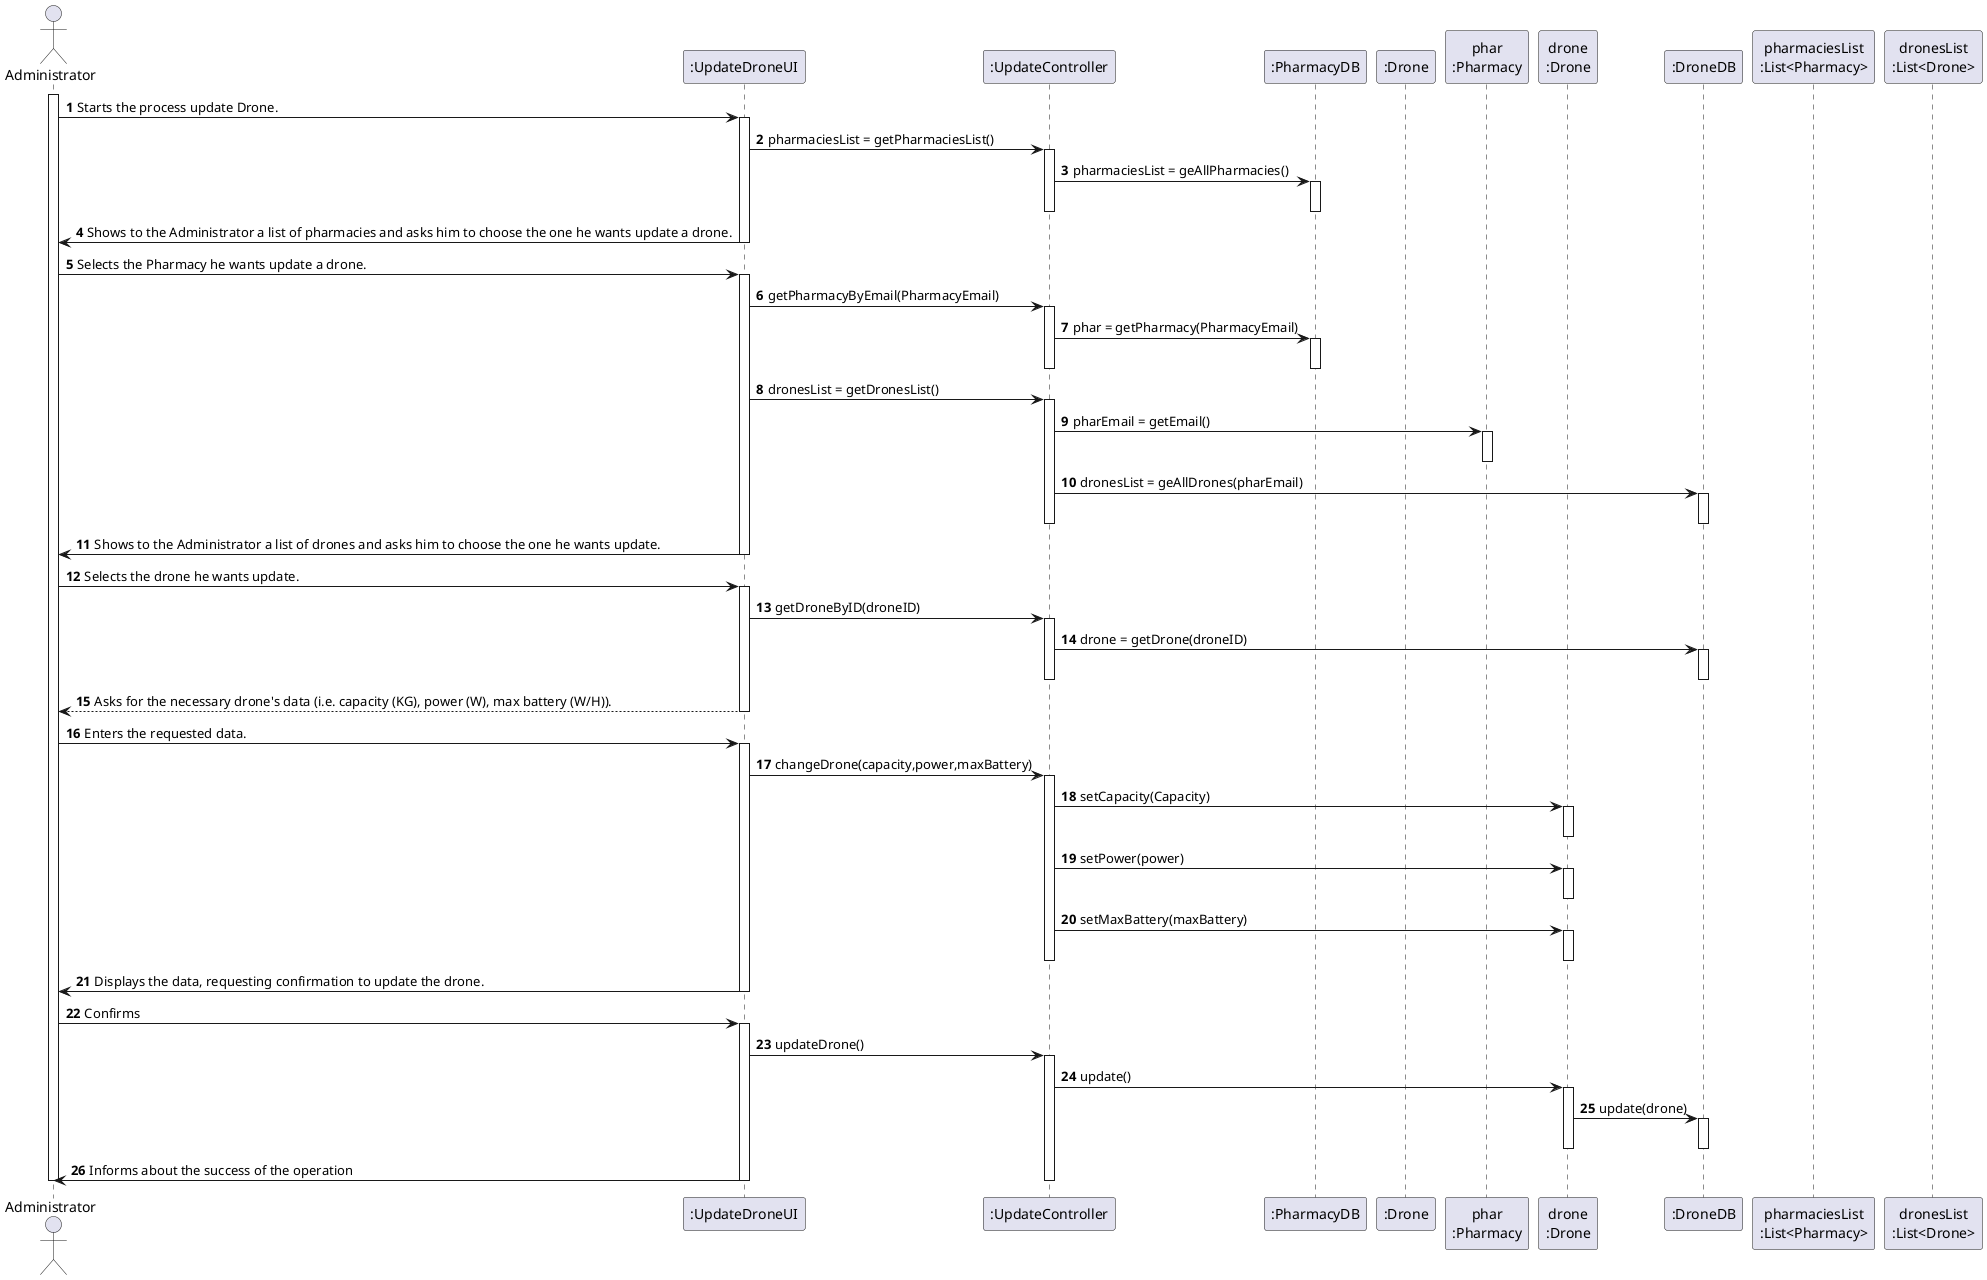 @startuml
autonumber
'hide footbox
actor "Administrator" as ADM

participant ":UpdateDroneUI" as UI
participant ":UpdateController" as CTRL
participant ":PharmacyDB" as PHARDB
participant ":Drone" as DRONE
participant "phar\n:Pharmacy" as PHAR
participant "drone\n:Drone" as ODRONE
participant ":DroneDB" as DRONEDB
participant "pharmaciesList\n:List<Pharmacy>" as LPHAR
participant "dronesList\n:List<Drone>" as LDRONE

activate ADM
ADM -> UI : Starts the process update Drone.
activate UI

UI -> CTRL : pharmaciesList = getPharmaciesList()
activate CTRL

CTRL -> PHARDB: pharmaciesList = geAllPharmacies()
activate PHARDB
deactivate PHARDB

deactivate CTRL

UI -> ADM : Shows to the Administrator a list of pharmacies and asks him to choose the one he wants update a drone.
deactivate UI

ADM -> UI : Selects the Pharmacy he wants update a drone.
activate UI

UI -> CTRL : getPharmacyByEmail(PharmacyEmail)
activate CTRL

CTRL -> PHARDB: phar = getPharmacy(PharmacyEmail)
activate PHARDB
deactivate PHARDB

deactivate CTRL

UI -> CTRL: dronesList = getDronesList()
activate CTRL

CTRL -> PHAR: pharEmail = getEmail()
activate PHAR
deactivate PHAR

CTRL -> DRONEDB: dronesList = geAllDrones(pharEmail)
activate DRONEDB
deactivate DRONEDB

deactivate CTRL

UI -> ADM : Shows to the Administrator a list of drones and asks him to choose the one he wants update.
deactivate UI

ADM -> UI : Selects the drone he wants update.
activate UI

UI -> CTRL : getDroneByID(droneID)
activate CTRL

CTRL -> DRONEDB: drone = getDrone(droneID)
activate DRONEDB
deactivate DRONEDB

deactivate CTRL

UI --> ADM : Asks for the necessary drone's data (i.e. capacity (KG), power (W), max battery (W/H)).
deactivate UI

ADM -> UI : Enters the requested data.
activate UI

UI -> CTRL: changeDrone(capacity,power,maxBattery)
activate CTRL

CTRL -> ODRONE : setCapacity(Capacity)
activate ODRONE
deactivate ODRONE
CTRL -> ODRONE : setPower(power)
activate ODRONE
deactivate ODRONE
CTRL -> ODRONE : setMaxBattery(maxBattery)
activate ODRONE
deactivate ODRONE

deactivate CTRL

UI -> ADM:  Displays the data, requesting confirmation to update the drone.
deactivate CTRL
deactivate UI

ADM -> UI : Confirms
activate UI
UI -> CTRL : updateDrone()
activate CTRL

CTRL -> ODRONE : update()
activate ODRONE

ODRONE -> DRONEDB : update(drone)
activate DRONEDB
deactivate DRONEDB
deactivate ODRONE

UI -> ADM : Informs about the success of the operation
deactivate CTRL
deactivate UI

deactivate ADM

@enduml
